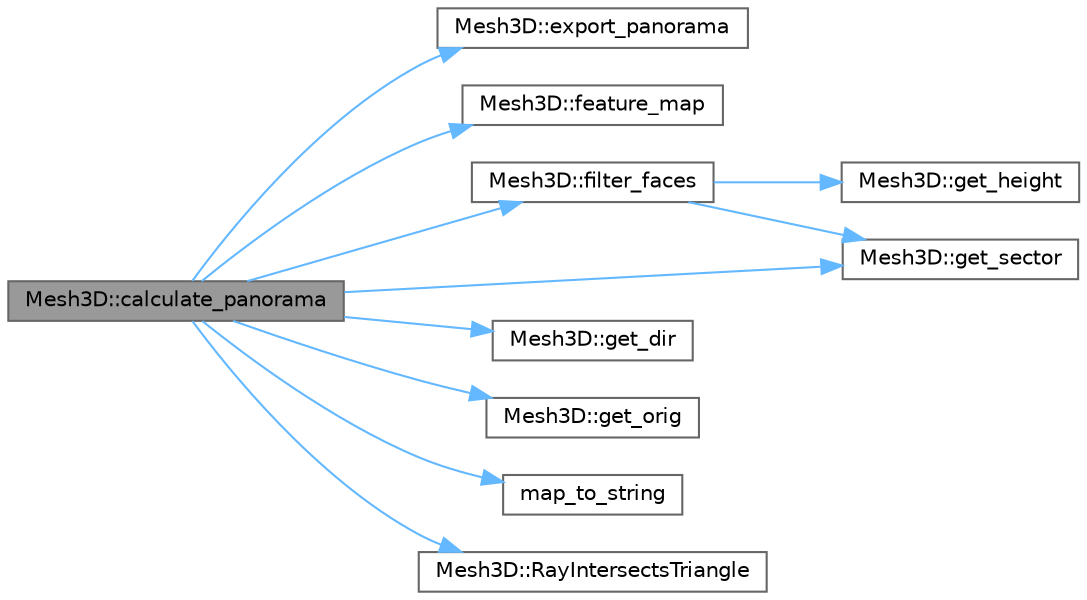 digraph "Mesh3D::calculate_panorama"
{
 // LATEX_PDF_SIZE
  bgcolor="transparent";
  edge [fontname=Helvetica,fontsize=10,labelfontname=Helvetica,labelfontsize=10];
  node [fontname=Helvetica,fontsize=10,shape=box,height=0.2,width=0.4];
  rankdir="LR";
  Node1 [id="Node000001",label="Mesh3D::calculate_panorama",height=0.2,width=0.4,color="gray40", fillcolor="grey60", style="filled", fontcolor="black",tooltip="Calculate PANORAMA [extended] representation of the 3D mesh."];
  Node1 -> Node2 [id="edge1_Node000001_Node000002",color="steelblue1",style="solid",tooltip=" "];
  Node2 [id="Node000002",label="Mesh3D::export_panorama",height=0.2,width=0.4,color="grey40", fillcolor="white", style="filled",URL="$classMesh3D.html#a2b2c5e6a2bc74dae6e2f033f402ab5f5",tooltip="Export PANORAMA representation to sdm , ndm or gndm."];
  Node1 -> Node3 [id="edge2_Node000001_Node000003",color="steelblue1",style="solid",tooltip=" "];
  Node3 [id="Node000003",label="Mesh3D::feature_map",height=0.2,width=0.4,color="grey40", fillcolor="white", style="filled",URL="$classMesh3D.html#afbf78c4b5703f84162afa3e89faad9cb",tooltip="Compute the feature map specified ."];
  Node1 -> Node4 [id="edge3_Node000001_Node000004",color="steelblue1",style="solid",tooltip=" "];
  Node4 [id="Node000004",label="Mesh3D::filter_faces",height=0.2,width=0.4,color="grey40", fillcolor="white", style="filled",URL="$classMesh3D.html#a8cfc87c76eed8c2e11c14f87d2e2788a",tooltip="Separates the faces of the mesh according to their height and sector."];
  Node4 -> Node5 [id="edge4_Node000004_Node000005",color="steelblue1",style="solid",tooltip=" "];
  Node5 [id="Node000005",label="Mesh3D::get_height",height=0.2,width=0.4,color="grey40", fillcolor="white", style="filled",URL="$classMesh3D.html#ac1f0f4c6d293fcaef2b3b049a9b6d410",tooltip="Get height of a division of the cylinder."];
  Node4 -> Node6 [id="edge5_Node000004_Node000006",color="steelblue1",style="solid",tooltip=" "];
  Node6 [id="Node000006",label="Mesh3D::get_sector",height=0.2,width=0.4,color="grey40", fillcolor="white", style="filled",URL="$classMesh3D.html#a7c3b28ac2fd72eb6baa373117e483ba3",tooltip="Get sector of a point."];
  Node1 -> Node7 [id="edge6_Node000001_Node000007",color="steelblue1",style="solid",tooltip=" "];
  Node7 [id="Node000007",label="Mesh3D::get_dir",height=0.2,width=0.4,color="grey40", fillcolor="white", style="filled",URL="$classMesh3D.html#a3bef9be7ab66d7007f7d0c2dafd78430",tooltip="Get direction of ray based on axis and angle."];
  Node1 -> Node8 [id="edge7_Node000001_Node000008",color="steelblue1",style="solid",tooltip=" "];
  Node8 [id="Node000008",label="Mesh3D::get_orig",height=0.2,width=0.4,color="grey40", fillcolor="white", style="filled",URL="$classMesh3D.html#a26d29a9bbd2d5e4c83deeab8bf6f7288",tooltip="Get origin of ray based on axis and height."];
  Node1 -> Node6 [id="edge8_Node000001_Node000006",color="steelblue1",style="solid",tooltip=" "];
  Node1 -> Node9 [id="edge9_Node000001_Node000009",color="steelblue1",style="solid",tooltip=" "];
  Node9 [id="Node000009",label="map_to_string",height=0.2,width=0.4,color="grey40", fillcolor="white", style="filled",URL="$aux_8cpp.html#aee40fe119b557ef2e8c1b596fd28c0b5",tooltip="Convert enum Map to std::string c++ type."];
  Node1 -> Node10 [id="edge10_Node000001_Node000010",color="steelblue1",style="solid",tooltip=" "];
  Node10 [id="Node000010",label="Mesh3D::RayIntersectsTriangle",height=0.2,width=0.4,color="grey40", fillcolor="white", style="filled",URL="$classMesh3D.html#afae60cf7754feb072082d08d46660609",tooltip="Compute Ray-Triangle Intersection using Möller-Trumbore algorithm."];
}
